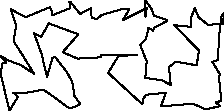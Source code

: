 unitsize(0.001cm);
draw((1380,939)--(1795,962));
draw((1795,962)--(1787,1009));
draw((1787,1009)--(2421,1007));
draw((2421,1007)--(2097,981));
draw((2097,981)--(1917,687));
draw((1917,687)--(2519,135));
draw((2519,135)--(2542,236));
draw((2542,236)--(2588,302));
draw((2588,302)--(2936,337));
draw((2936,337)--(2848,96));
draw((2848,96)--(3416,143));
draw((3416,143)--(3640,43));
draw((3640,43)--(3893,102));
draw((3893,102)--(3815,169));
draw((3815,169)--(3913,192));
draw((3913,192)--(3875,598));
draw((3875,598)--(3888,666));
draw((3888,666)--(3756,882));
draw((3756,882)--(3822,899));
draw((3822,899)--(3854,923));
draw((3854,923)--(3874,1318));
draw((3874,1318)--(3911,1673));
draw((3911,1673)--(3955,1743));
draw((3955,1743)--(3950,1558));
draw((3950,1558)--(3683,1533));
draw((3683,1533)--(3510,1671));
draw((3510,1671)--(3447,1830));
draw((3447,1830)--(3373,1646));
draw((3373,1646)--(3384,1498));
draw((3384,1498)--(3085,1528));
draw((3085,1528)--(3520,1079));
draw((3520,1079)--(3479,821));
draw((3479,821)--(3113,885));
draw((3113,885)--(2991,792));
draw((2991,792)--(3022,474));
draw((3022,474)--(2863,558));
draw((2863,558)--(2573,599));
draw((2573,599)--(2599,901));
draw((2599,901)--(2574,946));
draw((2574,946)--(2482,1183));
draw((2482,1183)--(2586,1286));
draw((2586,1286)--(2628,1479));
draw((2628,1479)--(2716,1432));
draw((2716,1432)--(2721,1482));
draw((2721,1482)--(2961,1605));
draw((2961,1605)--(2945,1622));
draw((2945,1622)--(2728,1698));
draw((2728,1698)--(2678,1825));
draw((2678,1825)--(2573,1969));
draw((2573,1969)--(2576,1676));
draw((2576,1676)--(2597,1830));
draw((2597,1830)--(2178,1619));
draw((2178,1619)--(2290,1810));
draw((2290,1810)--(2139,1806));
draw((2139,1806)--(1807,1711));
draw((1807,1711)--(1724,1642));
draw((1724,1642)--(1625,1651));
draw((1625,1651)--(1621,1830));
draw((1621,1830)--(1424,1728));
draw((1424,1728)--(1247,1945));
draw((1247,1945)--(1234,1946));
draw((1234,1946)--(1251,1832));
draw((1251,1832)--(928,1700));
draw((928,1700)--(929,1766));
draw((929,1766)--(890,1846));
draw((890,1846)--(463,1670));
draw((463,1670)--(198,1810));
draw((198,1810)--(298,1513));
draw((298,1513)--(274,1420));
draw((274,1420)--(252,1240));
draw((252,1240)--(378,1048));
draw((378,1048)--(611,673));
draw((611,673)--(376,825));
draw((376,825)--(161,906));
draw((161,906)--(22,987));
draw((22,987)--(123,862));
draw((123,862)--(53,857));
draw((53,857)--(19,674));
draw((19,674)--(178,24));
draw((178,24)--(327,265));
draw((327,265)--(241,341));
draw((241,341)--(457,334));
draw((457,334)--(776,392));
draw((776,392)--(953,268));
draw((953,268)--(1178,100));
draw((1178,100)--(1256,61));
draw((1256,61)--(1429,134));
draw((1429,134)--(1323,280));
draw((1323,280)--(1286,525));
draw((1286,525)--(1187,706));
draw((1187,706)--(984,965));
draw((984,965)--(938,955));
draw((938,955)--(839,620));
draw((839,620)--(742,1025));
draw((742,1025)--(611,1384));
draw((611,1384)--(738,1325));
draw((738,1325)--(872,1559));
draw((872,1559)--(1393,1368));
draw((1393,1368)--(1115,1052));
draw((1115,1052)--(1380,939));

